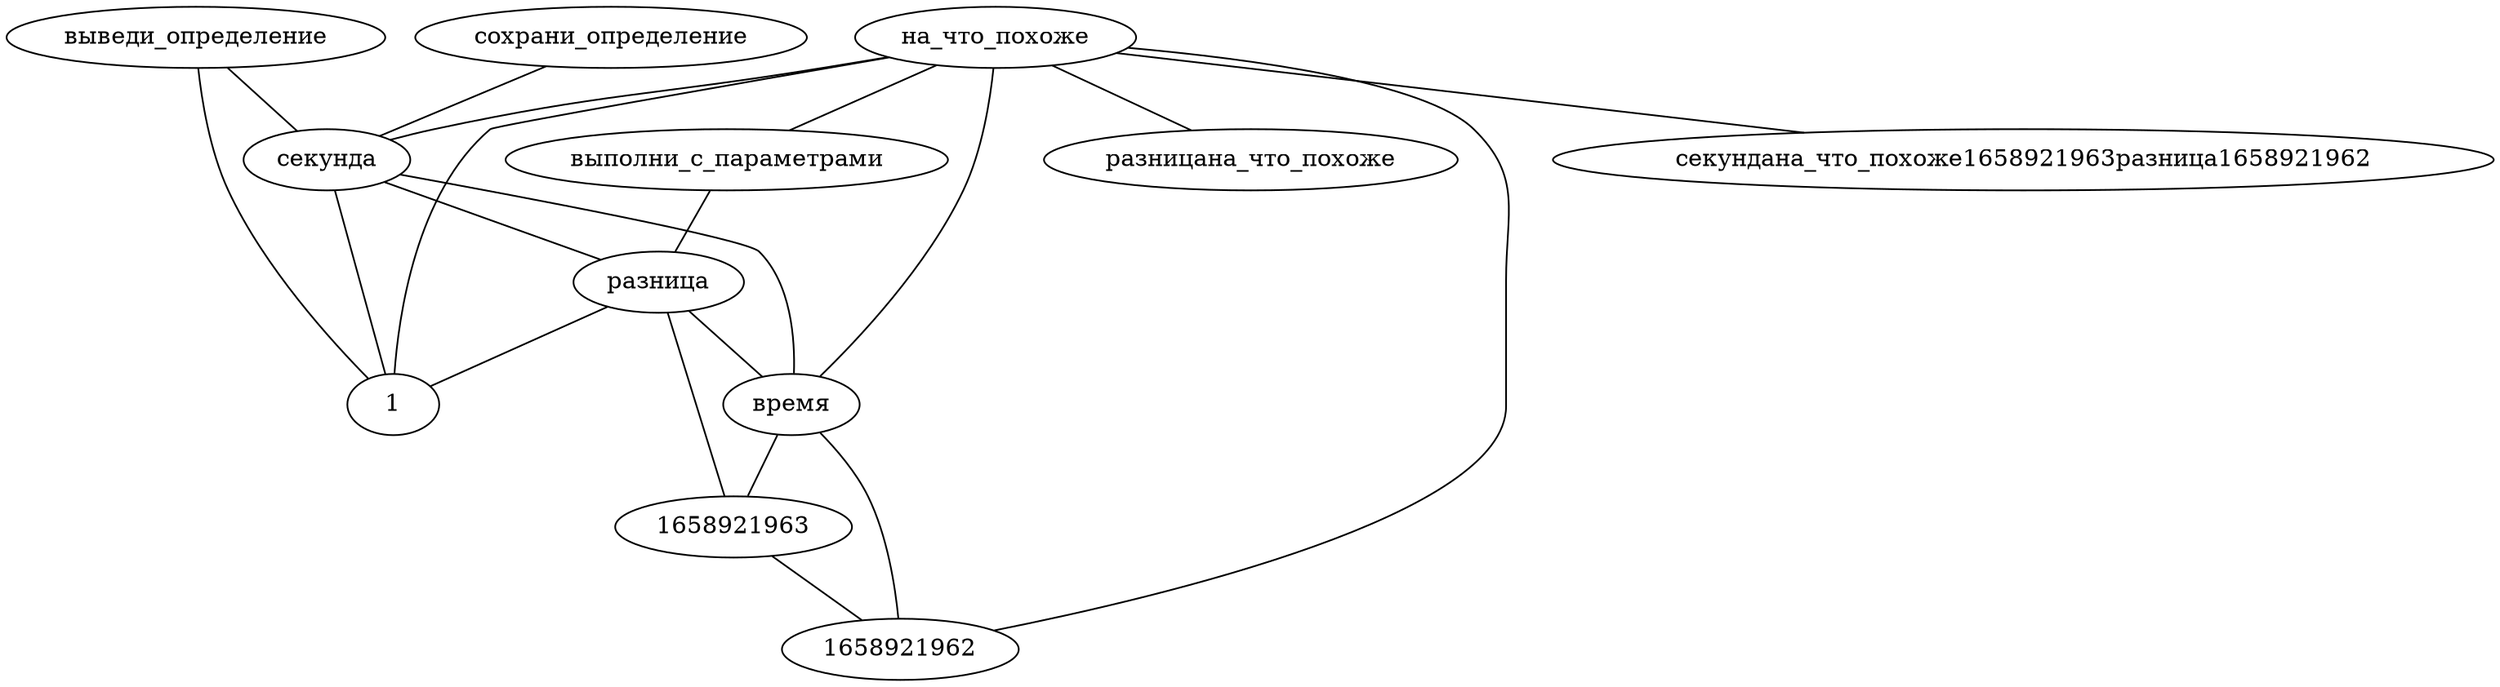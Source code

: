 strict graph G {
"время" -- "1658921962"
"время" -- "1658921963"
"выполни_с_параметрами" -- "разница"
"разница" -- "1658921963"
"1658921963" -- "1658921962"
"разница" -- "1"
"сохрани_определение" -- "секунда"
"секунда" -- "1"
"разница" -- "время"
"секунда" -- "разница"
"секунда" -- "время"
"выведи_определение" -- "секунда"
"выведи_определение" -- "1"
"на_что_похоже" -- "1"
"на_что_похоже" -- "секунда"
"на_что_похоже" -- "1658921962"
"на_что_похоже" -- "время"
"на_что_похоже" -- "выполни_с_параметрами"
"на_что_похоже" -- "разницана_что_похоже"
"на_что_похоже" -- "секундана_что_похоже1658921963разница1658921962"
}

